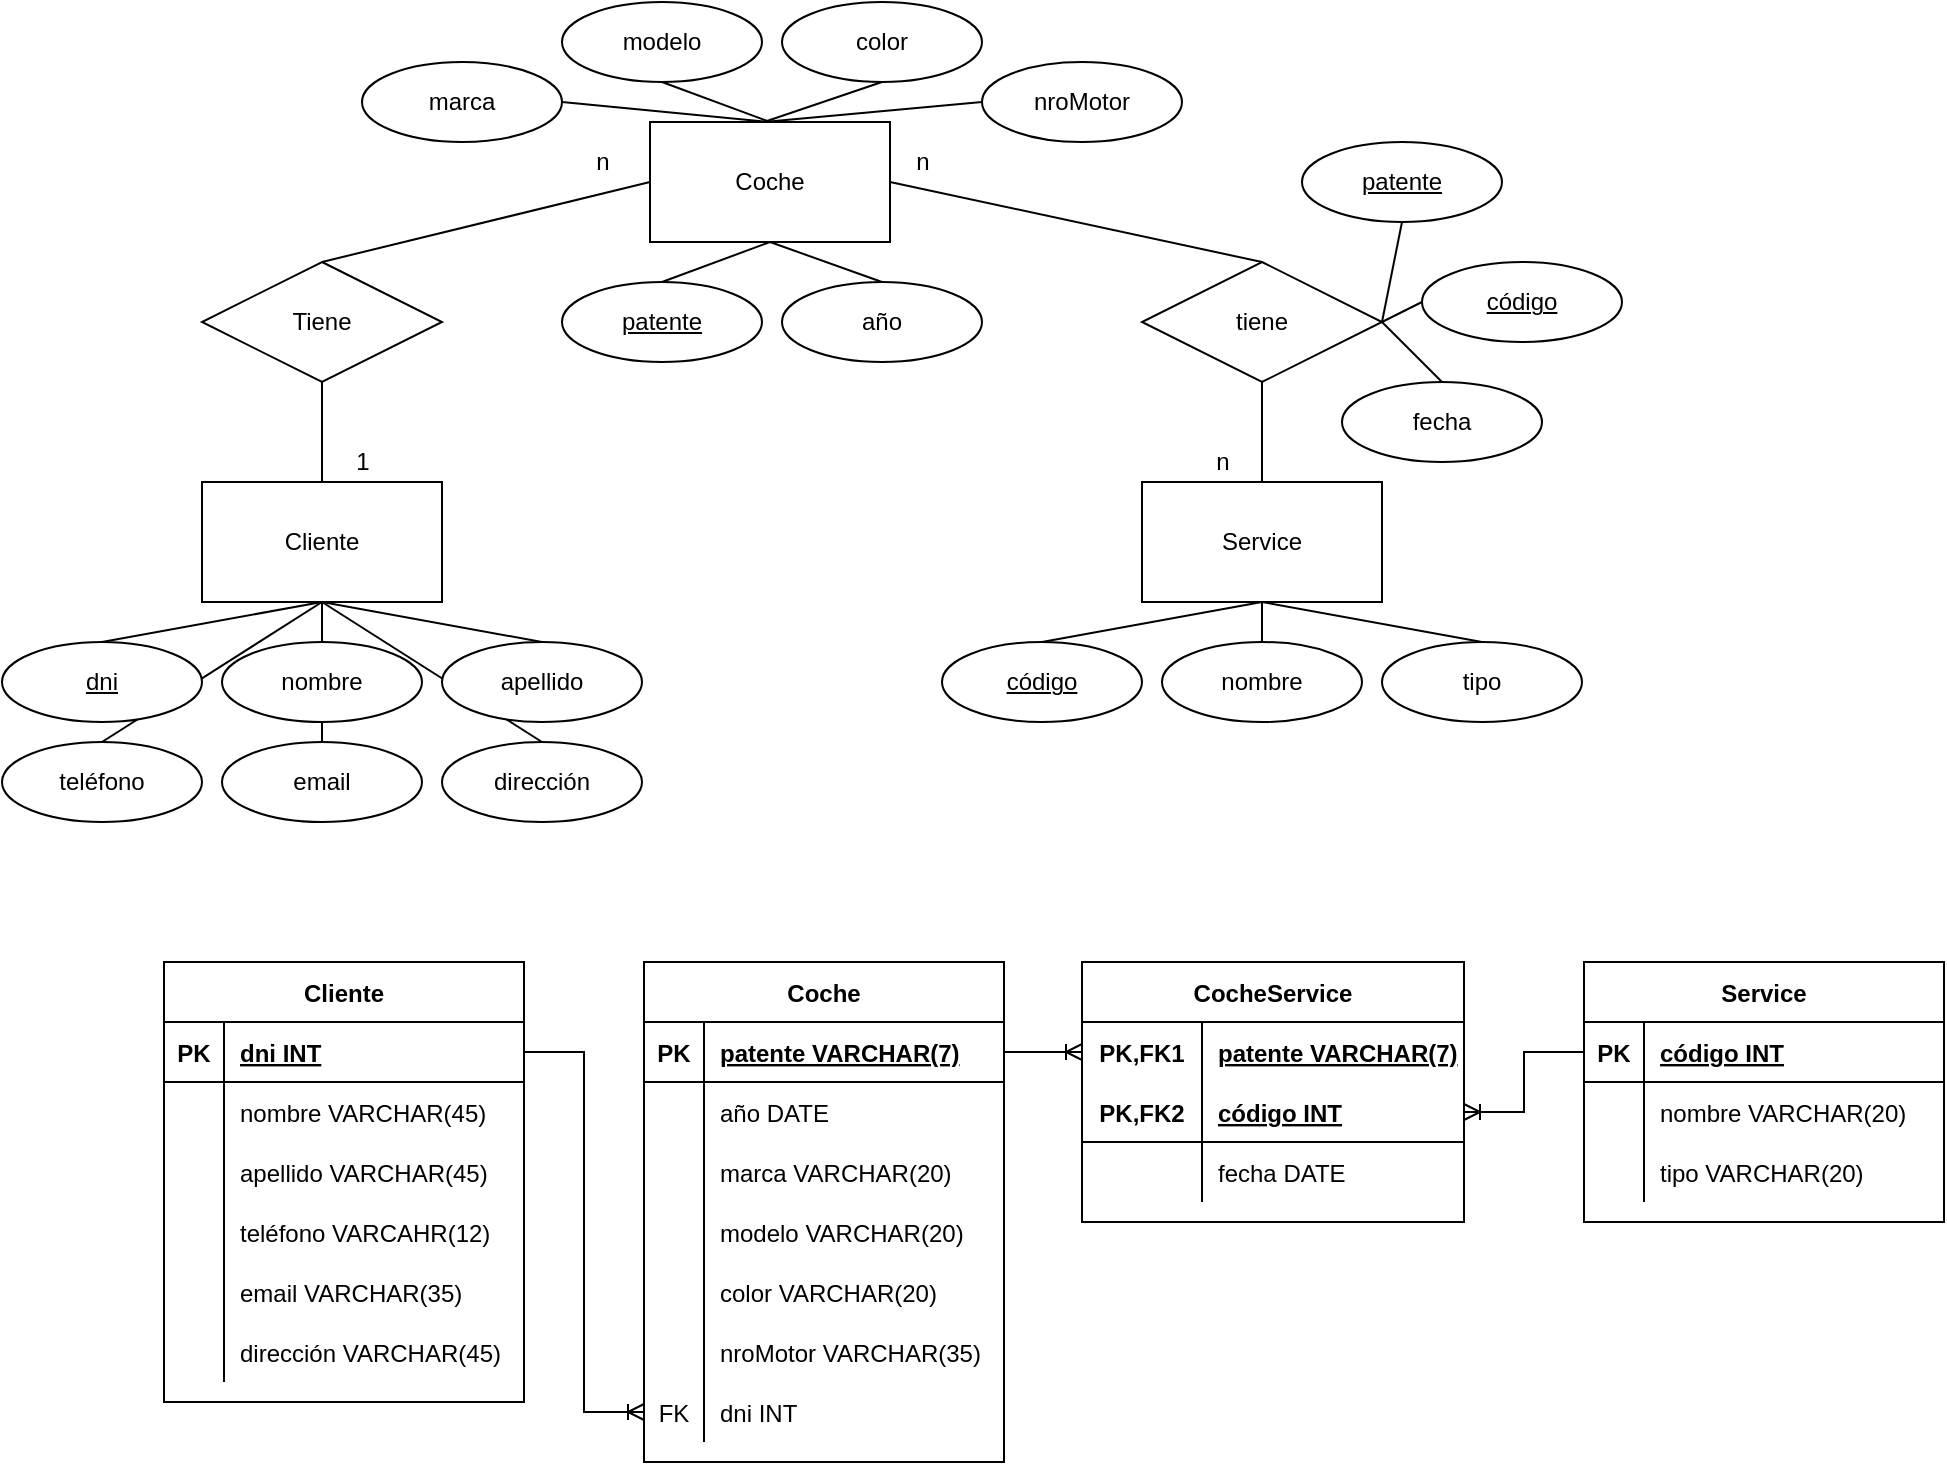 <mxfile version="20.2.6" type="device"><diagram id="nHf5xeLp-nAP4kLC47VP" name="Página-1"><mxGraphModel dx="1425" dy="1865" grid="1" gridSize="10" guides="1" tooltips="1" connect="1" arrows="1" fold="1" page="1" pageScale="1" pageWidth="827" pageHeight="1169" math="0" shadow="0"><root><mxCell id="0"/><mxCell id="1" parent="0"/><mxCell id="RsJ0gTvjkyQu0zLGpoxC-30" style="edgeStyle=none;rounded=0;orthogonalLoop=1;jettySize=auto;html=1;exitX=0.5;exitY=0;exitDx=0;exitDy=0;entryX=0.5;entryY=1;entryDx=0;entryDy=0;endArrow=none;endFill=0;" parent="1" source="RsJ0gTvjkyQu0zLGpoxC-23" target="RsJ0gTvjkyQu0zLGpoxC-3" edge="1"><mxGeometry relative="1" as="geometry"/></mxCell><mxCell id="RsJ0gTvjkyQu0zLGpoxC-29" style="edgeStyle=none;rounded=0;orthogonalLoop=1;jettySize=auto;html=1;exitX=0.5;exitY=0;exitDx=0;exitDy=0;entryX=0.5;entryY=1;entryDx=0;entryDy=0;endArrow=none;endFill=0;" parent="1" source="RsJ0gTvjkyQu0zLGpoxC-24" target="RsJ0gTvjkyQu0zLGpoxC-3" edge="1"><mxGeometry relative="1" as="geometry"/></mxCell><mxCell id="RsJ0gTvjkyQu0zLGpoxC-49" style="edgeStyle=none;rounded=0;orthogonalLoop=1;jettySize=auto;html=1;exitX=0.5;exitY=1;exitDx=0;exitDy=0;entryX=0.5;entryY=0;entryDx=0;entryDy=0;endArrow=none;endFill=0;" parent="1" source="RsJ0gTvjkyQu0zLGpoxC-1" target="RsJ0gTvjkyQu0zLGpoxC-43" edge="1"><mxGeometry relative="1" as="geometry"/></mxCell><mxCell id="RsJ0gTvjkyQu0zLGpoxC-50" style="edgeStyle=none;rounded=0;orthogonalLoop=1;jettySize=auto;html=1;exitX=0.5;exitY=1;exitDx=0;exitDy=0;entryX=0.5;entryY=0;entryDx=0;entryDy=0;endArrow=none;endFill=0;" parent="1" source="RsJ0gTvjkyQu0zLGpoxC-1" target="RsJ0gTvjkyQu0zLGpoxC-44" edge="1"><mxGeometry relative="1" as="geometry"/></mxCell><mxCell id="RsJ0gTvjkyQu0zLGpoxC-1" value="Service" style="rounded=0;whiteSpace=wrap;html=1;" parent="1" vertex="1"><mxGeometry x="579" y="230" width="120" height="60" as="geometry"/></mxCell><mxCell id="RsJ0gTvjkyQu0zLGpoxC-33" style="edgeStyle=none;rounded=0;orthogonalLoop=1;jettySize=auto;html=1;exitX=0.5;exitY=1;exitDx=0;exitDy=0;entryX=0.5;entryY=0;entryDx=0;entryDy=0;endArrow=none;endFill=0;" parent="1" source="RsJ0gTvjkyQu0zLGpoxC-2" target="RsJ0gTvjkyQu0zLGpoxC-32" edge="1"><mxGeometry relative="1" as="geometry"/></mxCell><mxCell id="RsJ0gTvjkyQu0zLGpoxC-34" style="edgeStyle=none;rounded=0;orthogonalLoop=1;jettySize=auto;html=1;exitX=0.5;exitY=1;exitDx=0;exitDy=0;entryX=0.5;entryY=0;entryDx=0;entryDy=0;endArrow=none;endFill=0;" parent="1" source="RsJ0gTvjkyQu0zLGpoxC-2" target="RsJ0gTvjkyQu0zLGpoxC-31" edge="1"><mxGeometry relative="1" as="geometry"/></mxCell><mxCell id="RsJ0gTvjkyQu0zLGpoxC-2" value="Coche" style="rounded=0;whiteSpace=wrap;html=1;" parent="1" vertex="1"><mxGeometry x="333" y="50" width="120" height="60" as="geometry"/></mxCell><mxCell id="RsJ0gTvjkyQu0zLGpoxC-25" style="edgeStyle=none;rounded=0;orthogonalLoop=1;jettySize=auto;html=1;exitX=0.5;exitY=1;exitDx=0;exitDy=0;entryX=0.5;entryY=0;entryDx=0;entryDy=0;endArrow=none;endFill=0;" parent="1" source="RsJ0gTvjkyQu0zLGpoxC-3" target="RsJ0gTvjkyQu0zLGpoxC-19" edge="1"><mxGeometry relative="1" as="geometry"/></mxCell><mxCell id="RsJ0gTvjkyQu0zLGpoxC-26" style="edgeStyle=none;rounded=0;orthogonalLoop=1;jettySize=auto;html=1;exitX=0.5;exitY=1;exitDx=0;exitDy=0;entryX=0.5;entryY=0;entryDx=0;entryDy=0;endArrow=none;endFill=0;" parent="1" source="RsJ0gTvjkyQu0zLGpoxC-3" target="RsJ0gTvjkyQu0zLGpoxC-20" edge="1"><mxGeometry relative="1" as="geometry"/></mxCell><mxCell id="RsJ0gTvjkyQu0zLGpoxC-27" style="edgeStyle=none;rounded=0;orthogonalLoop=1;jettySize=auto;html=1;exitX=0.5;exitY=1;exitDx=0;exitDy=0;entryX=0.5;entryY=0;entryDx=0;entryDy=0;endArrow=none;endFill=0;" parent="1" source="RsJ0gTvjkyQu0zLGpoxC-3" target="RsJ0gTvjkyQu0zLGpoxC-22" edge="1"><mxGeometry relative="1" as="geometry"/></mxCell><mxCell id="RsJ0gTvjkyQu0zLGpoxC-28" style="edgeStyle=none;rounded=0;orthogonalLoop=1;jettySize=auto;html=1;exitX=0.5;exitY=1;exitDx=0;exitDy=0;entryX=0.5;entryY=0;entryDx=0;entryDy=0;endArrow=none;endFill=0;" parent="1" source="RsJ0gTvjkyQu0zLGpoxC-3" target="RsJ0gTvjkyQu0zLGpoxC-21" edge="1"><mxGeometry relative="1" as="geometry"/></mxCell><mxCell id="RsJ0gTvjkyQu0zLGpoxC-3" value="Cliente" style="rounded=0;whiteSpace=wrap;html=1;" parent="1" vertex="1"><mxGeometry x="109" y="230" width="120" height="60" as="geometry"/></mxCell><mxCell id="RsJ0gTvjkyQu0zLGpoxC-19" value="dni" style="ellipse;whiteSpace=wrap;html=1;align=center;fontStyle=4;" parent="1" vertex="1"><mxGeometry x="9" y="310" width="100" height="40" as="geometry"/></mxCell><mxCell id="RsJ0gTvjkyQu0zLGpoxC-20" value="nombre" style="ellipse;whiteSpace=wrap;html=1;align=center;" parent="1" vertex="1"><mxGeometry x="119" y="310" width="100" height="40" as="geometry"/></mxCell><mxCell id="RsJ0gTvjkyQu0zLGpoxC-21" value="teléfono" style="ellipse;whiteSpace=wrap;html=1;align=center;" parent="1" vertex="1"><mxGeometry x="9" y="360" width="100" height="40" as="geometry"/></mxCell><mxCell id="RsJ0gTvjkyQu0zLGpoxC-22" value="apellido" style="ellipse;whiteSpace=wrap;html=1;align=center;" parent="1" vertex="1"><mxGeometry x="229" y="310" width="100" height="40" as="geometry"/></mxCell><mxCell id="RsJ0gTvjkyQu0zLGpoxC-23" value="dirección" style="ellipse;whiteSpace=wrap;html=1;align=center;" parent="1" vertex="1"><mxGeometry x="229" y="360" width="100" height="40" as="geometry"/></mxCell><mxCell id="RsJ0gTvjkyQu0zLGpoxC-24" value="email" style="ellipse;whiteSpace=wrap;html=1;align=center;" parent="1" vertex="1"><mxGeometry x="119" y="360" width="100" height="40" as="geometry"/></mxCell><mxCell id="RsJ0gTvjkyQu0zLGpoxC-31" value="año" style="ellipse;whiteSpace=wrap;html=1;align=center;" parent="1" vertex="1"><mxGeometry x="399" y="130" width="100" height="40" as="geometry"/></mxCell><mxCell id="RsJ0gTvjkyQu0zLGpoxC-32" value="patente" style="ellipse;whiteSpace=wrap;html=1;align=center;fontStyle=4;" parent="1" vertex="1"><mxGeometry x="289" y="130" width="100" height="40" as="geometry"/></mxCell><mxCell id="RsJ0gTvjkyQu0zLGpoxC-36" style="edgeStyle=none;rounded=0;orthogonalLoop=1;jettySize=auto;html=1;exitX=0.5;exitY=0;exitDx=0;exitDy=0;entryX=0;entryY=0.5;entryDx=0;entryDy=0;endArrow=none;endFill=0;" parent="1" source="RsJ0gTvjkyQu0zLGpoxC-35" target="RsJ0gTvjkyQu0zLGpoxC-2" edge="1"><mxGeometry relative="1" as="geometry"/></mxCell><mxCell id="RsJ0gTvjkyQu0zLGpoxC-37" style="edgeStyle=none;rounded=0;orthogonalLoop=1;jettySize=auto;html=1;exitX=0.5;exitY=1;exitDx=0;exitDy=0;entryX=0.5;entryY=0;entryDx=0;entryDy=0;endArrow=none;endFill=0;" parent="1" source="RsJ0gTvjkyQu0zLGpoxC-35" target="RsJ0gTvjkyQu0zLGpoxC-3" edge="1"><mxGeometry relative="1" as="geometry"/></mxCell><mxCell id="RsJ0gTvjkyQu0zLGpoxC-35" value="Tiene" style="shape=rhombus;perimeter=rhombusPerimeter;whiteSpace=wrap;html=1;align=center;" parent="1" vertex="1"><mxGeometry x="109" y="120" width="120" height="60" as="geometry"/></mxCell><mxCell id="RsJ0gTvjkyQu0zLGpoxC-38" value="1" style="text;html=1;align=center;verticalAlign=middle;resizable=0;points=[];autosize=1;strokeColor=none;fillColor=none;" parent="1" vertex="1"><mxGeometry x="174" y="205" width="30" height="30" as="geometry"/></mxCell><mxCell id="RsJ0gTvjkyQu0zLGpoxC-39" value="n" style="text;html=1;align=center;verticalAlign=middle;resizable=0;points=[];autosize=1;strokeColor=none;fillColor=none;" parent="1" vertex="1"><mxGeometry x="294" y="55" width="30" height="30" as="geometry"/></mxCell><mxCell id="RsJ0gTvjkyQu0zLGpoxC-41" style="edgeStyle=none;rounded=0;orthogonalLoop=1;jettySize=auto;html=1;exitX=0.5;exitY=1;exitDx=0;exitDy=0;entryX=0.5;entryY=0;entryDx=0;entryDy=0;endArrow=none;endFill=0;" parent="1" source="RsJ0gTvjkyQu0zLGpoxC-40" target="RsJ0gTvjkyQu0zLGpoxC-1" edge="1"><mxGeometry relative="1" as="geometry"/></mxCell><mxCell id="RsJ0gTvjkyQu0zLGpoxC-42" style="edgeStyle=none;rounded=0;orthogonalLoop=1;jettySize=auto;html=1;exitX=0.5;exitY=0;exitDx=0;exitDy=0;entryX=1;entryY=0.5;entryDx=0;entryDy=0;endArrow=none;endFill=0;" parent="1" source="RsJ0gTvjkyQu0zLGpoxC-40" target="RsJ0gTvjkyQu0zLGpoxC-2" edge="1"><mxGeometry relative="1" as="geometry"/></mxCell><mxCell id="RsJ0gTvjkyQu0zLGpoxC-58" style="edgeStyle=none;rounded=0;orthogonalLoop=1;jettySize=auto;html=1;exitX=1;exitY=0.5;exitDx=0;exitDy=0;entryX=0.5;entryY=1;entryDx=0;entryDy=0;endArrow=none;endFill=0;" parent="1" source="RsJ0gTvjkyQu0zLGpoxC-40" target="RsJ0gTvjkyQu0zLGpoxC-54" edge="1"><mxGeometry relative="1" as="geometry"/></mxCell><mxCell id="RsJ0gTvjkyQu0zLGpoxC-59" style="edgeStyle=none;rounded=0;orthogonalLoop=1;jettySize=auto;html=1;exitX=1;exitY=0.5;exitDx=0;exitDy=0;entryX=0;entryY=0.5;entryDx=0;entryDy=0;endArrow=none;endFill=0;" parent="1" source="RsJ0gTvjkyQu0zLGpoxC-40" target="RsJ0gTvjkyQu0zLGpoxC-53" edge="1"><mxGeometry relative="1" as="geometry"/></mxCell><mxCell id="RsJ0gTvjkyQu0zLGpoxC-60" style="edgeStyle=none;rounded=0;orthogonalLoop=1;jettySize=auto;html=1;exitX=1;exitY=0.5;exitDx=0;exitDy=0;entryX=0.5;entryY=0;entryDx=0;entryDy=0;endArrow=none;endFill=0;" parent="1" source="RsJ0gTvjkyQu0zLGpoxC-40" target="RsJ0gTvjkyQu0zLGpoxC-55" edge="1"><mxGeometry relative="1" as="geometry"/></mxCell><mxCell id="RsJ0gTvjkyQu0zLGpoxC-40" value="tiene" style="shape=rhombus;perimeter=rhombusPerimeter;whiteSpace=wrap;html=1;align=center;" parent="1" vertex="1"><mxGeometry x="579" y="120" width="120" height="60" as="geometry"/></mxCell><mxCell id="RsJ0gTvjkyQu0zLGpoxC-43" value="código" style="ellipse;whiteSpace=wrap;html=1;align=center;fontStyle=4;" parent="1" vertex="1"><mxGeometry x="479" y="310" width="100" height="40" as="geometry"/></mxCell><mxCell id="RsJ0gTvjkyQu0zLGpoxC-44" value="nombre" style="ellipse;whiteSpace=wrap;html=1;align=center;" parent="1" vertex="1"><mxGeometry x="589" y="310" width="100" height="40" as="geometry"/></mxCell><mxCell id="RsJ0gTvjkyQu0zLGpoxC-51" style="edgeStyle=none;rounded=0;orthogonalLoop=1;jettySize=auto;html=1;exitX=0.5;exitY=0;exitDx=0;exitDy=0;entryX=0.5;entryY=1;entryDx=0;entryDy=0;endArrow=none;endFill=0;" parent="1" source="RsJ0gTvjkyQu0zLGpoxC-46" target="RsJ0gTvjkyQu0zLGpoxC-1" edge="1"><mxGeometry relative="1" as="geometry"/></mxCell><mxCell id="RsJ0gTvjkyQu0zLGpoxC-46" value="tipo" style="ellipse;whiteSpace=wrap;html=1;align=center;" parent="1" vertex="1"><mxGeometry x="699" y="310" width="100" height="40" as="geometry"/></mxCell><mxCell id="RsJ0gTvjkyQu0zLGpoxC-53" value="código" style="ellipse;whiteSpace=wrap;html=1;align=center;fontStyle=4;" parent="1" vertex="1"><mxGeometry x="719" y="120" width="100" height="40" as="geometry"/></mxCell><mxCell id="RsJ0gTvjkyQu0zLGpoxC-54" value="patente" style="ellipse;whiteSpace=wrap;html=1;align=center;fontStyle=4;" parent="1" vertex="1"><mxGeometry x="659" y="60" width="100" height="40" as="geometry"/></mxCell><mxCell id="RsJ0gTvjkyQu0zLGpoxC-55" value="fecha" style="ellipse;whiteSpace=wrap;html=1;align=center;" parent="1" vertex="1"><mxGeometry x="679" y="180" width="100" height="40" as="geometry"/></mxCell><mxCell id="RsJ0gTvjkyQu0zLGpoxC-56" value="n" style="text;html=1;align=center;verticalAlign=middle;resizable=0;points=[];autosize=1;strokeColor=none;fillColor=none;" parent="1" vertex="1"><mxGeometry x="604" y="205" width="30" height="30" as="geometry"/></mxCell><mxCell id="RsJ0gTvjkyQu0zLGpoxC-57" value="n" style="text;html=1;align=center;verticalAlign=middle;resizable=0;points=[];autosize=1;strokeColor=none;fillColor=none;" parent="1" vertex="1"><mxGeometry x="454" y="55" width="30" height="30" as="geometry"/></mxCell><mxCell id="RsJ0gTvjkyQu0zLGpoxC-76" style="edgeStyle=none;rounded=0;orthogonalLoop=1;jettySize=auto;html=1;exitX=0.5;exitY=1;exitDx=0;exitDy=0;endArrow=none;endFill=0;" parent="1" source="RsJ0gTvjkyQu0zLGpoxC-70" edge="1"><mxGeometry relative="1" as="geometry"><mxPoint x="390" y="50" as="targetPoint"/></mxGeometry></mxCell><mxCell id="RsJ0gTvjkyQu0zLGpoxC-70" value="color" style="ellipse;whiteSpace=wrap;html=1;align=center;" parent="1" vertex="1"><mxGeometry x="399" y="-10" width="100" height="40" as="geometry"/></mxCell><mxCell id="RsJ0gTvjkyQu0zLGpoxC-77" style="edgeStyle=none;rounded=0;orthogonalLoop=1;jettySize=auto;html=1;exitX=0;exitY=0.5;exitDx=0;exitDy=0;endArrow=none;endFill=0;" parent="1" source="RsJ0gTvjkyQu0zLGpoxC-71" edge="1"><mxGeometry relative="1" as="geometry"><mxPoint x="390" y="50" as="targetPoint"/></mxGeometry></mxCell><mxCell id="RsJ0gTvjkyQu0zLGpoxC-71" value="nroMotor" style="ellipse;whiteSpace=wrap;html=1;align=center;" parent="1" vertex="1"><mxGeometry x="499" y="20" width="100" height="40" as="geometry"/></mxCell><mxCell id="RsJ0gTvjkyQu0zLGpoxC-74" style="edgeStyle=none;rounded=0;orthogonalLoop=1;jettySize=auto;html=1;exitX=1;exitY=0.5;exitDx=0;exitDy=0;entryX=0.5;entryY=0;entryDx=0;entryDy=0;endArrow=none;endFill=0;" parent="1" source="RsJ0gTvjkyQu0zLGpoxC-72" target="RsJ0gTvjkyQu0zLGpoxC-2" edge="1"><mxGeometry relative="1" as="geometry"/></mxCell><mxCell id="RsJ0gTvjkyQu0zLGpoxC-72" value="marca" style="ellipse;whiteSpace=wrap;html=1;align=center;" parent="1" vertex="1"><mxGeometry x="189" y="20" width="100" height="40" as="geometry"/></mxCell><mxCell id="RsJ0gTvjkyQu0zLGpoxC-75" style="edgeStyle=none;rounded=0;orthogonalLoop=1;jettySize=auto;html=1;exitX=0.5;exitY=1;exitDx=0;exitDy=0;entryX=0.5;entryY=0;entryDx=0;entryDy=0;endArrow=none;endFill=0;" parent="1" source="RsJ0gTvjkyQu0zLGpoxC-73" target="RsJ0gTvjkyQu0zLGpoxC-2" edge="1"><mxGeometry relative="1" as="geometry"/></mxCell><mxCell id="RsJ0gTvjkyQu0zLGpoxC-73" value="modelo" style="ellipse;whiteSpace=wrap;html=1;align=center;" parent="1" vertex="1"><mxGeometry x="289" y="-10" width="100" height="40" as="geometry"/></mxCell><mxCell id="RsJ0gTvjkyQu0zLGpoxC-78" value="Cliente" style="shape=table;startSize=30;container=1;collapsible=1;childLayout=tableLayout;fixedRows=1;rowLines=0;fontStyle=1;align=center;resizeLast=1;" parent="1" vertex="1"><mxGeometry x="90" y="470" width="180" height="220" as="geometry"/></mxCell><mxCell id="RsJ0gTvjkyQu0zLGpoxC-79" value="" style="shape=tableRow;horizontal=0;startSize=0;swimlaneHead=0;swimlaneBody=0;fillColor=none;collapsible=0;dropTarget=0;points=[[0,0.5],[1,0.5]];portConstraint=eastwest;top=0;left=0;right=0;bottom=1;" parent="RsJ0gTvjkyQu0zLGpoxC-78" vertex="1"><mxGeometry y="30" width="180" height="30" as="geometry"/></mxCell><mxCell id="RsJ0gTvjkyQu0zLGpoxC-80" value="PK" style="shape=partialRectangle;connectable=0;fillColor=none;top=0;left=0;bottom=0;right=0;fontStyle=1;overflow=hidden;" parent="RsJ0gTvjkyQu0zLGpoxC-79" vertex="1"><mxGeometry width="30" height="30" as="geometry"><mxRectangle width="30" height="30" as="alternateBounds"/></mxGeometry></mxCell><mxCell id="RsJ0gTvjkyQu0zLGpoxC-81" value="dni INT" style="shape=partialRectangle;connectable=0;fillColor=none;top=0;left=0;bottom=0;right=0;align=left;spacingLeft=6;fontStyle=5;overflow=hidden;" parent="RsJ0gTvjkyQu0zLGpoxC-79" vertex="1"><mxGeometry x="30" width="150" height="30" as="geometry"><mxRectangle width="150" height="30" as="alternateBounds"/></mxGeometry></mxCell><mxCell id="RsJ0gTvjkyQu0zLGpoxC-82" value="" style="shape=tableRow;horizontal=0;startSize=0;swimlaneHead=0;swimlaneBody=0;fillColor=none;collapsible=0;dropTarget=0;points=[[0,0.5],[1,0.5]];portConstraint=eastwest;top=0;left=0;right=0;bottom=0;" parent="RsJ0gTvjkyQu0zLGpoxC-78" vertex="1"><mxGeometry y="60" width="180" height="30" as="geometry"/></mxCell><mxCell id="RsJ0gTvjkyQu0zLGpoxC-83" value="" style="shape=partialRectangle;connectable=0;fillColor=none;top=0;left=0;bottom=0;right=0;editable=1;overflow=hidden;" parent="RsJ0gTvjkyQu0zLGpoxC-82" vertex="1"><mxGeometry width="30" height="30" as="geometry"><mxRectangle width="30" height="30" as="alternateBounds"/></mxGeometry></mxCell><mxCell id="RsJ0gTvjkyQu0zLGpoxC-84" value="nombre VARCHAR(45)" style="shape=partialRectangle;connectable=0;fillColor=none;top=0;left=0;bottom=0;right=0;align=left;spacingLeft=6;overflow=hidden;" parent="RsJ0gTvjkyQu0zLGpoxC-82" vertex="1"><mxGeometry x="30" width="150" height="30" as="geometry"><mxRectangle width="150" height="30" as="alternateBounds"/></mxGeometry></mxCell><mxCell id="RsJ0gTvjkyQu0zLGpoxC-85" value="" style="shape=tableRow;horizontal=0;startSize=0;swimlaneHead=0;swimlaneBody=0;fillColor=none;collapsible=0;dropTarget=0;points=[[0,0.5],[1,0.5]];portConstraint=eastwest;top=0;left=0;right=0;bottom=0;" parent="RsJ0gTvjkyQu0zLGpoxC-78" vertex="1"><mxGeometry y="90" width="180" height="30" as="geometry"/></mxCell><mxCell id="RsJ0gTvjkyQu0zLGpoxC-86" value="" style="shape=partialRectangle;connectable=0;fillColor=none;top=0;left=0;bottom=0;right=0;editable=1;overflow=hidden;" parent="RsJ0gTvjkyQu0zLGpoxC-85" vertex="1"><mxGeometry width="30" height="30" as="geometry"><mxRectangle width="30" height="30" as="alternateBounds"/></mxGeometry></mxCell><mxCell id="RsJ0gTvjkyQu0zLGpoxC-87" value="apellido VARCHAR(45)" style="shape=partialRectangle;connectable=0;fillColor=none;top=0;left=0;bottom=0;right=0;align=left;spacingLeft=6;overflow=hidden;" parent="RsJ0gTvjkyQu0zLGpoxC-85" vertex="1"><mxGeometry x="30" width="150" height="30" as="geometry"><mxRectangle width="150" height="30" as="alternateBounds"/></mxGeometry></mxCell><mxCell id="RsJ0gTvjkyQu0zLGpoxC-88" value="" style="shape=tableRow;horizontal=0;startSize=0;swimlaneHead=0;swimlaneBody=0;fillColor=none;collapsible=0;dropTarget=0;points=[[0,0.5],[1,0.5]];portConstraint=eastwest;top=0;left=0;right=0;bottom=0;" parent="RsJ0gTvjkyQu0zLGpoxC-78" vertex="1"><mxGeometry y="120" width="180" height="30" as="geometry"/></mxCell><mxCell id="RsJ0gTvjkyQu0zLGpoxC-89" value="" style="shape=partialRectangle;connectable=0;fillColor=none;top=0;left=0;bottom=0;right=0;editable=1;overflow=hidden;" parent="RsJ0gTvjkyQu0zLGpoxC-88" vertex="1"><mxGeometry width="30" height="30" as="geometry"><mxRectangle width="30" height="30" as="alternateBounds"/></mxGeometry></mxCell><mxCell id="RsJ0gTvjkyQu0zLGpoxC-90" value="teléfono VARCAHR(12)" style="shape=partialRectangle;connectable=0;fillColor=none;top=0;left=0;bottom=0;right=0;align=left;spacingLeft=6;overflow=hidden;" parent="RsJ0gTvjkyQu0zLGpoxC-88" vertex="1"><mxGeometry x="30" width="150" height="30" as="geometry"><mxRectangle width="150" height="30" as="alternateBounds"/></mxGeometry></mxCell><mxCell id="RsJ0gTvjkyQu0zLGpoxC-95" value="" style="shape=tableRow;horizontal=0;startSize=0;swimlaneHead=0;swimlaneBody=0;fillColor=none;collapsible=0;dropTarget=0;points=[[0,0.5],[1,0.5]];portConstraint=eastwest;top=0;left=0;right=0;bottom=0;" parent="RsJ0gTvjkyQu0zLGpoxC-78" vertex="1"><mxGeometry y="150" width="180" height="30" as="geometry"/></mxCell><mxCell id="RsJ0gTvjkyQu0zLGpoxC-96" value="" style="shape=partialRectangle;connectable=0;fillColor=none;top=0;left=0;bottom=0;right=0;editable=1;overflow=hidden;" parent="RsJ0gTvjkyQu0zLGpoxC-95" vertex="1"><mxGeometry width="30" height="30" as="geometry"><mxRectangle width="30" height="30" as="alternateBounds"/></mxGeometry></mxCell><mxCell id="RsJ0gTvjkyQu0zLGpoxC-97" value="email VARCHAR(35)" style="shape=partialRectangle;connectable=0;fillColor=none;top=0;left=0;bottom=0;right=0;align=left;spacingLeft=6;overflow=hidden;" parent="RsJ0gTvjkyQu0zLGpoxC-95" vertex="1"><mxGeometry x="30" width="150" height="30" as="geometry"><mxRectangle width="150" height="30" as="alternateBounds"/></mxGeometry></mxCell><mxCell id="RsJ0gTvjkyQu0zLGpoxC-98" value="" style="shape=tableRow;horizontal=0;startSize=0;swimlaneHead=0;swimlaneBody=0;fillColor=none;collapsible=0;dropTarget=0;points=[[0,0.5],[1,0.5]];portConstraint=eastwest;top=0;left=0;right=0;bottom=0;" parent="RsJ0gTvjkyQu0zLGpoxC-78" vertex="1"><mxGeometry y="180" width="180" height="30" as="geometry"/></mxCell><mxCell id="RsJ0gTvjkyQu0zLGpoxC-99" value="" style="shape=partialRectangle;connectable=0;fillColor=none;top=0;left=0;bottom=0;right=0;editable=1;overflow=hidden;" parent="RsJ0gTvjkyQu0zLGpoxC-98" vertex="1"><mxGeometry width="30" height="30" as="geometry"><mxRectangle width="30" height="30" as="alternateBounds"/></mxGeometry></mxCell><mxCell id="RsJ0gTvjkyQu0zLGpoxC-100" value="dirección VARCHAR(45)" style="shape=partialRectangle;connectable=0;fillColor=none;top=0;left=0;bottom=0;right=0;align=left;spacingLeft=6;overflow=hidden;" parent="RsJ0gTvjkyQu0zLGpoxC-98" vertex="1"><mxGeometry x="30" width="150" height="30" as="geometry"><mxRectangle width="150" height="30" as="alternateBounds"/></mxGeometry></mxCell><mxCell id="RsJ0gTvjkyQu0zLGpoxC-101" value="Coche" style="shape=table;startSize=30;container=1;collapsible=1;childLayout=tableLayout;fixedRows=1;rowLines=0;fontStyle=1;align=center;resizeLast=1;" parent="1" vertex="1"><mxGeometry x="330" y="470" width="180" height="250" as="geometry"/></mxCell><mxCell id="RsJ0gTvjkyQu0zLGpoxC-102" value="" style="shape=tableRow;horizontal=0;startSize=0;swimlaneHead=0;swimlaneBody=0;fillColor=none;collapsible=0;dropTarget=0;points=[[0,0.5],[1,0.5]];portConstraint=eastwest;top=0;left=0;right=0;bottom=1;" parent="RsJ0gTvjkyQu0zLGpoxC-101" vertex="1"><mxGeometry y="30" width="180" height="30" as="geometry"/></mxCell><mxCell id="RsJ0gTvjkyQu0zLGpoxC-103" value="PK" style="shape=partialRectangle;connectable=0;fillColor=none;top=0;left=0;bottom=0;right=0;fontStyle=1;overflow=hidden;" parent="RsJ0gTvjkyQu0zLGpoxC-102" vertex="1"><mxGeometry width="30" height="30" as="geometry"><mxRectangle width="30" height="30" as="alternateBounds"/></mxGeometry></mxCell><mxCell id="RsJ0gTvjkyQu0zLGpoxC-104" value="patente VARCHAR(7)" style="shape=partialRectangle;connectable=0;fillColor=none;top=0;left=0;bottom=0;right=0;align=left;spacingLeft=6;fontStyle=5;overflow=hidden;" parent="RsJ0gTvjkyQu0zLGpoxC-102" vertex="1"><mxGeometry x="30" width="150" height="30" as="geometry"><mxRectangle width="150" height="30" as="alternateBounds"/></mxGeometry></mxCell><mxCell id="RsJ0gTvjkyQu0zLGpoxC-105" value="" style="shape=tableRow;horizontal=0;startSize=0;swimlaneHead=0;swimlaneBody=0;fillColor=none;collapsible=0;dropTarget=0;points=[[0,0.5],[1,0.5]];portConstraint=eastwest;top=0;left=0;right=0;bottom=0;" parent="RsJ0gTvjkyQu0zLGpoxC-101" vertex="1"><mxGeometry y="60" width="180" height="30" as="geometry"/></mxCell><mxCell id="RsJ0gTvjkyQu0zLGpoxC-106" value="" style="shape=partialRectangle;connectable=0;fillColor=none;top=0;left=0;bottom=0;right=0;editable=1;overflow=hidden;" parent="RsJ0gTvjkyQu0zLGpoxC-105" vertex="1"><mxGeometry width="30" height="30" as="geometry"><mxRectangle width="30" height="30" as="alternateBounds"/></mxGeometry></mxCell><mxCell id="RsJ0gTvjkyQu0zLGpoxC-107" value="año DATE" style="shape=partialRectangle;connectable=0;fillColor=none;top=0;left=0;bottom=0;right=0;align=left;spacingLeft=6;overflow=hidden;" parent="RsJ0gTvjkyQu0zLGpoxC-105" vertex="1"><mxGeometry x="30" width="150" height="30" as="geometry"><mxRectangle width="150" height="30" as="alternateBounds"/></mxGeometry></mxCell><mxCell id="RsJ0gTvjkyQu0zLGpoxC-108" value="" style="shape=tableRow;horizontal=0;startSize=0;swimlaneHead=0;swimlaneBody=0;fillColor=none;collapsible=0;dropTarget=0;points=[[0,0.5],[1,0.5]];portConstraint=eastwest;top=0;left=0;right=0;bottom=0;" parent="RsJ0gTvjkyQu0zLGpoxC-101" vertex="1"><mxGeometry y="90" width="180" height="30" as="geometry"/></mxCell><mxCell id="RsJ0gTvjkyQu0zLGpoxC-109" value="" style="shape=partialRectangle;connectable=0;fillColor=none;top=0;left=0;bottom=0;right=0;editable=1;overflow=hidden;" parent="RsJ0gTvjkyQu0zLGpoxC-108" vertex="1"><mxGeometry width="30" height="30" as="geometry"><mxRectangle width="30" height="30" as="alternateBounds"/></mxGeometry></mxCell><mxCell id="RsJ0gTvjkyQu0zLGpoxC-110" value="marca VARCHAR(20)" style="shape=partialRectangle;connectable=0;fillColor=none;top=0;left=0;bottom=0;right=0;align=left;spacingLeft=6;overflow=hidden;" parent="RsJ0gTvjkyQu0zLGpoxC-108" vertex="1"><mxGeometry x="30" width="150" height="30" as="geometry"><mxRectangle width="150" height="30" as="alternateBounds"/></mxGeometry></mxCell><mxCell id="RsJ0gTvjkyQu0zLGpoxC-111" value="" style="shape=tableRow;horizontal=0;startSize=0;swimlaneHead=0;swimlaneBody=0;fillColor=none;collapsible=0;dropTarget=0;points=[[0,0.5],[1,0.5]];portConstraint=eastwest;top=0;left=0;right=0;bottom=0;" parent="RsJ0gTvjkyQu0zLGpoxC-101" vertex="1"><mxGeometry y="120" width="180" height="30" as="geometry"/></mxCell><mxCell id="RsJ0gTvjkyQu0zLGpoxC-112" value="" style="shape=partialRectangle;connectable=0;fillColor=none;top=0;left=0;bottom=0;right=0;editable=1;overflow=hidden;" parent="RsJ0gTvjkyQu0zLGpoxC-111" vertex="1"><mxGeometry width="30" height="30" as="geometry"><mxRectangle width="30" height="30" as="alternateBounds"/></mxGeometry></mxCell><mxCell id="RsJ0gTvjkyQu0zLGpoxC-113" value="modelo VARCHAR(20)" style="shape=partialRectangle;connectable=0;fillColor=none;top=0;left=0;bottom=0;right=0;align=left;spacingLeft=6;overflow=hidden;" parent="RsJ0gTvjkyQu0zLGpoxC-111" vertex="1"><mxGeometry x="30" width="150" height="30" as="geometry"><mxRectangle width="150" height="30" as="alternateBounds"/></mxGeometry></mxCell><mxCell id="RsJ0gTvjkyQu0zLGpoxC-117" value="" style="shape=tableRow;horizontal=0;startSize=0;swimlaneHead=0;swimlaneBody=0;fillColor=none;collapsible=0;dropTarget=0;points=[[0,0.5],[1,0.5]];portConstraint=eastwest;top=0;left=0;right=0;bottom=0;" parent="RsJ0gTvjkyQu0zLGpoxC-101" vertex="1"><mxGeometry y="150" width="180" height="30" as="geometry"/></mxCell><mxCell id="RsJ0gTvjkyQu0zLGpoxC-118" value="" style="shape=partialRectangle;connectable=0;fillColor=none;top=0;left=0;bottom=0;right=0;editable=1;overflow=hidden;" parent="RsJ0gTvjkyQu0zLGpoxC-117" vertex="1"><mxGeometry width="30" height="30" as="geometry"><mxRectangle width="30" height="30" as="alternateBounds"/></mxGeometry></mxCell><mxCell id="RsJ0gTvjkyQu0zLGpoxC-119" value="color VARCHAR(20)" style="shape=partialRectangle;connectable=0;fillColor=none;top=0;left=0;bottom=0;right=0;align=left;spacingLeft=6;overflow=hidden;" parent="RsJ0gTvjkyQu0zLGpoxC-117" vertex="1"><mxGeometry x="30" width="150" height="30" as="geometry"><mxRectangle width="150" height="30" as="alternateBounds"/></mxGeometry></mxCell><mxCell id="RsJ0gTvjkyQu0zLGpoxC-114" value="" style="shape=tableRow;horizontal=0;startSize=0;swimlaneHead=0;swimlaneBody=0;fillColor=none;collapsible=0;dropTarget=0;points=[[0,0.5],[1,0.5]];portConstraint=eastwest;top=0;left=0;right=0;bottom=0;" parent="RsJ0gTvjkyQu0zLGpoxC-101" vertex="1"><mxGeometry y="180" width="180" height="30" as="geometry"/></mxCell><mxCell id="RsJ0gTvjkyQu0zLGpoxC-115" value="" style="shape=partialRectangle;connectable=0;fillColor=none;top=0;left=0;bottom=0;right=0;editable=1;overflow=hidden;" parent="RsJ0gTvjkyQu0zLGpoxC-114" vertex="1"><mxGeometry width="30" height="30" as="geometry"><mxRectangle width="30" height="30" as="alternateBounds"/></mxGeometry></mxCell><mxCell id="RsJ0gTvjkyQu0zLGpoxC-116" value="nroMotor VARCHAR(35)" style="shape=partialRectangle;connectable=0;fillColor=none;top=0;left=0;bottom=0;right=0;align=left;spacingLeft=6;overflow=hidden;" parent="RsJ0gTvjkyQu0zLGpoxC-114" vertex="1"><mxGeometry x="30" width="150" height="30" as="geometry"><mxRectangle width="150" height="30" as="alternateBounds"/></mxGeometry></mxCell><mxCell id="RsJ0gTvjkyQu0zLGpoxC-120" value="" style="shape=tableRow;horizontal=0;startSize=0;swimlaneHead=0;swimlaneBody=0;fillColor=none;collapsible=0;dropTarget=0;points=[[0,0.5],[1,0.5]];portConstraint=eastwest;top=0;left=0;right=0;bottom=0;" parent="RsJ0gTvjkyQu0zLGpoxC-101" vertex="1"><mxGeometry y="210" width="180" height="30" as="geometry"/></mxCell><mxCell id="RsJ0gTvjkyQu0zLGpoxC-121" value="FK" style="shape=partialRectangle;connectable=0;fillColor=none;top=0;left=0;bottom=0;right=0;fontStyle=0;overflow=hidden;" parent="RsJ0gTvjkyQu0zLGpoxC-120" vertex="1"><mxGeometry width="30" height="30" as="geometry"><mxRectangle width="30" height="30" as="alternateBounds"/></mxGeometry></mxCell><mxCell id="RsJ0gTvjkyQu0zLGpoxC-122" value="dni INT" style="shape=partialRectangle;connectable=0;fillColor=none;top=0;left=0;bottom=0;right=0;align=left;spacingLeft=6;fontStyle=0;overflow=hidden;" parent="RsJ0gTvjkyQu0zLGpoxC-120" vertex="1"><mxGeometry x="30" width="150" height="30" as="geometry"><mxRectangle width="150" height="30" as="alternateBounds"/></mxGeometry></mxCell><mxCell id="RsJ0gTvjkyQu0zLGpoxC-123" value="Service" style="shape=table;startSize=30;container=1;collapsible=1;childLayout=tableLayout;fixedRows=1;rowLines=0;fontStyle=1;align=center;resizeLast=1;" parent="1" vertex="1"><mxGeometry x="800" y="470" width="180" height="130" as="geometry"/></mxCell><mxCell id="RsJ0gTvjkyQu0zLGpoxC-124" value="" style="shape=tableRow;horizontal=0;startSize=0;swimlaneHead=0;swimlaneBody=0;fillColor=none;collapsible=0;dropTarget=0;points=[[0,0.5],[1,0.5]];portConstraint=eastwest;top=0;left=0;right=0;bottom=1;" parent="RsJ0gTvjkyQu0zLGpoxC-123" vertex="1"><mxGeometry y="30" width="180" height="30" as="geometry"/></mxCell><mxCell id="RsJ0gTvjkyQu0zLGpoxC-125" value="PK" style="shape=partialRectangle;connectable=0;fillColor=none;top=0;left=0;bottom=0;right=0;fontStyle=1;overflow=hidden;" parent="RsJ0gTvjkyQu0zLGpoxC-124" vertex="1"><mxGeometry width="30" height="30" as="geometry"><mxRectangle width="30" height="30" as="alternateBounds"/></mxGeometry></mxCell><mxCell id="RsJ0gTvjkyQu0zLGpoxC-126" value="código INT" style="shape=partialRectangle;connectable=0;fillColor=none;top=0;left=0;bottom=0;right=0;align=left;spacingLeft=6;fontStyle=5;overflow=hidden;" parent="RsJ0gTvjkyQu0zLGpoxC-124" vertex="1"><mxGeometry x="30" width="150" height="30" as="geometry"><mxRectangle width="150" height="30" as="alternateBounds"/></mxGeometry></mxCell><mxCell id="RsJ0gTvjkyQu0zLGpoxC-127" value="" style="shape=tableRow;horizontal=0;startSize=0;swimlaneHead=0;swimlaneBody=0;fillColor=none;collapsible=0;dropTarget=0;points=[[0,0.5],[1,0.5]];portConstraint=eastwest;top=0;left=0;right=0;bottom=0;" parent="RsJ0gTvjkyQu0zLGpoxC-123" vertex="1"><mxGeometry y="60" width="180" height="30" as="geometry"/></mxCell><mxCell id="RsJ0gTvjkyQu0zLGpoxC-128" value="" style="shape=partialRectangle;connectable=0;fillColor=none;top=0;left=0;bottom=0;right=0;editable=1;overflow=hidden;" parent="RsJ0gTvjkyQu0zLGpoxC-127" vertex="1"><mxGeometry width="30" height="30" as="geometry"><mxRectangle width="30" height="30" as="alternateBounds"/></mxGeometry></mxCell><mxCell id="RsJ0gTvjkyQu0zLGpoxC-129" value="nombre VARCHAR(20)" style="shape=partialRectangle;connectable=0;fillColor=none;top=0;left=0;bottom=0;right=0;align=left;spacingLeft=6;overflow=hidden;verticalAlign=middle;" parent="RsJ0gTvjkyQu0zLGpoxC-127" vertex="1"><mxGeometry x="30" width="150" height="30" as="geometry"><mxRectangle width="150" height="30" as="alternateBounds"/></mxGeometry></mxCell><mxCell id="RsJ0gTvjkyQu0zLGpoxC-130" value="" style="shape=tableRow;horizontal=0;startSize=0;swimlaneHead=0;swimlaneBody=0;fillColor=none;collapsible=0;dropTarget=0;points=[[0,0.5],[1,0.5]];portConstraint=eastwest;top=0;left=0;right=0;bottom=0;" parent="RsJ0gTvjkyQu0zLGpoxC-123" vertex="1"><mxGeometry y="90" width="180" height="30" as="geometry"/></mxCell><mxCell id="RsJ0gTvjkyQu0zLGpoxC-131" value="" style="shape=partialRectangle;connectable=0;fillColor=none;top=0;left=0;bottom=0;right=0;editable=1;overflow=hidden;" parent="RsJ0gTvjkyQu0zLGpoxC-130" vertex="1"><mxGeometry width="30" height="30" as="geometry"><mxRectangle width="30" height="30" as="alternateBounds"/></mxGeometry></mxCell><mxCell id="RsJ0gTvjkyQu0zLGpoxC-132" value="tipo VARCHAR(20)" style="shape=partialRectangle;connectable=0;fillColor=none;top=0;left=0;bottom=0;right=0;align=left;spacingLeft=6;overflow=hidden;" parent="RsJ0gTvjkyQu0zLGpoxC-130" vertex="1"><mxGeometry x="30" width="150" height="30" as="geometry"><mxRectangle width="150" height="30" as="alternateBounds"/></mxGeometry></mxCell><mxCell id="RsJ0gTvjkyQu0zLGpoxC-136" value="CocheService" style="shape=table;startSize=30;container=1;collapsible=1;childLayout=tableLayout;fixedRows=1;rowLines=0;fontStyle=1;align=center;resizeLast=1;" parent="1" vertex="1"><mxGeometry x="549" y="470" width="191" height="130" as="geometry"><mxRectangle x="549" y="470" width="120" height="30" as="alternateBounds"/></mxGeometry></mxCell><mxCell id="RsJ0gTvjkyQu0zLGpoxC-137" value="" style="shape=tableRow;horizontal=0;startSize=0;swimlaneHead=0;swimlaneBody=0;fillColor=none;collapsible=0;dropTarget=0;points=[[0,0.5],[1,0.5]];portConstraint=eastwest;top=0;left=0;right=0;bottom=0;" parent="RsJ0gTvjkyQu0zLGpoxC-136" vertex="1"><mxGeometry y="30" width="191" height="30" as="geometry"/></mxCell><mxCell id="RsJ0gTvjkyQu0zLGpoxC-138" value="PK,FK1" style="shape=partialRectangle;connectable=0;fillColor=none;top=0;left=0;bottom=0;right=0;fontStyle=1;overflow=hidden;" parent="RsJ0gTvjkyQu0zLGpoxC-137" vertex="1"><mxGeometry width="60" height="30" as="geometry"><mxRectangle width="60" height="30" as="alternateBounds"/></mxGeometry></mxCell><mxCell id="RsJ0gTvjkyQu0zLGpoxC-139" value="patente VARCHAR(7)" style="shape=partialRectangle;connectable=0;fillColor=none;top=0;left=0;bottom=0;right=0;align=left;spacingLeft=6;fontStyle=5;overflow=hidden;" parent="RsJ0gTvjkyQu0zLGpoxC-137" vertex="1"><mxGeometry x="60" width="131" height="30" as="geometry"><mxRectangle width="131" height="30" as="alternateBounds"/></mxGeometry></mxCell><mxCell id="RsJ0gTvjkyQu0zLGpoxC-140" value="" style="shape=tableRow;horizontal=0;startSize=0;swimlaneHead=0;swimlaneBody=0;fillColor=none;collapsible=0;dropTarget=0;points=[[0,0.5],[1,0.5]];portConstraint=eastwest;top=0;left=0;right=0;bottom=1;" parent="RsJ0gTvjkyQu0zLGpoxC-136" vertex="1"><mxGeometry y="60" width="191" height="30" as="geometry"/></mxCell><mxCell id="RsJ0gTvjkyQu0zLGpoxC-141" value="PK,FK2" style="shape=partialRectangle;connectable=0;fillColor=none;top=0;left=0;bottom=0;right=0;fontStyle=1;overflow=hidden;" parent="RsJ0gTvjkyQu0zLGpoxC-140" vertex="1"><mxGeometry width="60" height="30" as="geometry"><mxRectangle width="60" height="30" as="alternateBounds"/></mxGeometry></mxCell><mxCell id="RsJ0gTvjkyQu0zLGpoxC-142" value="código INT" style="shape=partialRectangle;connectable=0;fillColor=none;top=0;left=0;bottom=0;right=0;align=left;spacingLeft=6;fontStyle=5;overflow=hidden;" parent="RsJ0gTvjkyQu0zLGpoxC-140" vertex="1"><mxGeometry x="60" width="131" height="30" as="geometry"><mxRectangle width="131" height="30" as="alternateBounds"/></mxGeometry></mxCell><mxCell id="RsJ0gTvjkyQu0zLGpoxC-143" value="" style="shape=tableRow;horizontal=0;startSize=0;swimlaneHead=0;swimlaneBody=0;fillColor=none;collapsible=0;dropTarget=0;points=[[0,0.5],[1,0.5]];portConstraint=eastwest;top=0;left=0;right=0;bottom=0;" parent="RsJ0gTvjkyQu0zLGpoxC-136" vertex="1"><mxGeometry y="90" width="191" height="30" as="geometry"/></mxCell><mxCell id="RsJ0gTvjkyQu0zLGpoxC-144" value="" style="shape=partialRectangle;connectable=0;fillColor=none;top=0;left=0;bottom=0;right=0;editable=1;overflow=hidden;" parent="RsJ0gTvjkyQu0zLGpoxC-143" vertex="1"><mxGeometry width="60" height="30" as="geometry"><mxRectangle width="60" height="30" as="alternateBounds"/></mxGeometry></mxCell><mxCell id="RsJ0gTvjkyQu0zLGpoxC-145" value="fecha DATE" style="shape=partialRectangle;connectable=0;fillColor=none;top=0;left=0;bottom=0;right=0;align=left;spacingLeft=6;overflow=hidden;" parent="RsJ0gTvjkyQu0zLGpoxC-143" vertex="1"><mxGeometry x="60" width="131" height="30" as="geometry"><mxRectangle width="131" height="30" as="alternateBounds"/></mxGeometry></mxCell><mxCell id="RsJ0gTvjkyQu0zLGpoxC-149" value="" style="edgeStyle=entityRelationEdgeStyle;fontSize=12;html=1;endArrow=ERoneToMany;rounded=0;entryX=0;entryY=0.5;entryDx=0;entryDy=0;exitX=1;exitY=0.5;exitDx=0;exitDy=0;" parent="1" source="RsJ0gTvjkyQu0zLGpoxC-79" target="RsJ0gTvjkyQu0zLGpoxC-120" edge="1"><mxGeometry width="100" height="100" relative="1" as="geometry"><mxPoint x="270" y="680" as="sourcePoint"/><mxPoint x="370" y="580" as="targetPoint"/></mxGeometry></mxCell><mxCell id="RsJ0gTvjkyQu0zLGpoxC-151" value="" style="edgeStyle=entityRelationEdgeStyle;fontSize=12;html=1;endArrow=ERoneToMany;rounded=0;entryX=0;entryY=0.5;entryDx=0;entryDy=0;exitX=1;exitY=0.5;exitDx=0;exitDy=0;" parent="1" source="RsJ0gTvjkyQu0zLGpoxC-102" target="RsJ0gTvjkyQu0zLGpoxC-137" edge="1"><mxGeometry width="100" height="100" relative="1" as="geometry"><mxPoint x="510" y="610" as="sourcePoint"/><mxPoint x="610" y="510" as="targetPoint"/></mxGeometry></mxCell><mxCell id="RsJ0gTvjkyQu0zLGpoxC-152" value="" style="edgeStyle=entityRelationEdgeStyle;fontSize=12;html=1;endArrow=none;rounded=0;exitX=1;exitY=0.5;exitDx=0;exitDy=0;entryX=0;entryY=0.5;entryDx=0;entryDy=0;startArrow=ERoneToMany;startFill=0;endFill=0;" parent="1" source="RsJ0gTvjkyQu0zLGpoxC-140" target="RsJ0gTvjkyQu0zLGpoxC-124" edge="1"><mxGeometry width="100" height="100" relative="1" as="geometry"><mxPoint x="730" y="770" as="sourcePoint"/><mxPoint x="830" y="670" as="targetPoint"/></mxGeometry></mxCell></root></mxGraphModel></diagram></mxfile>
